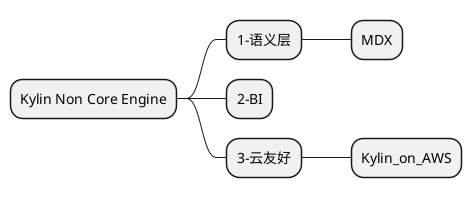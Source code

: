 @startmindmap
* Kylin Non Core Engine

** 1-语义层
*** MDX

** 2-BI

** 3-云友好
*** Kylin_on_AWS

@endmindmap
